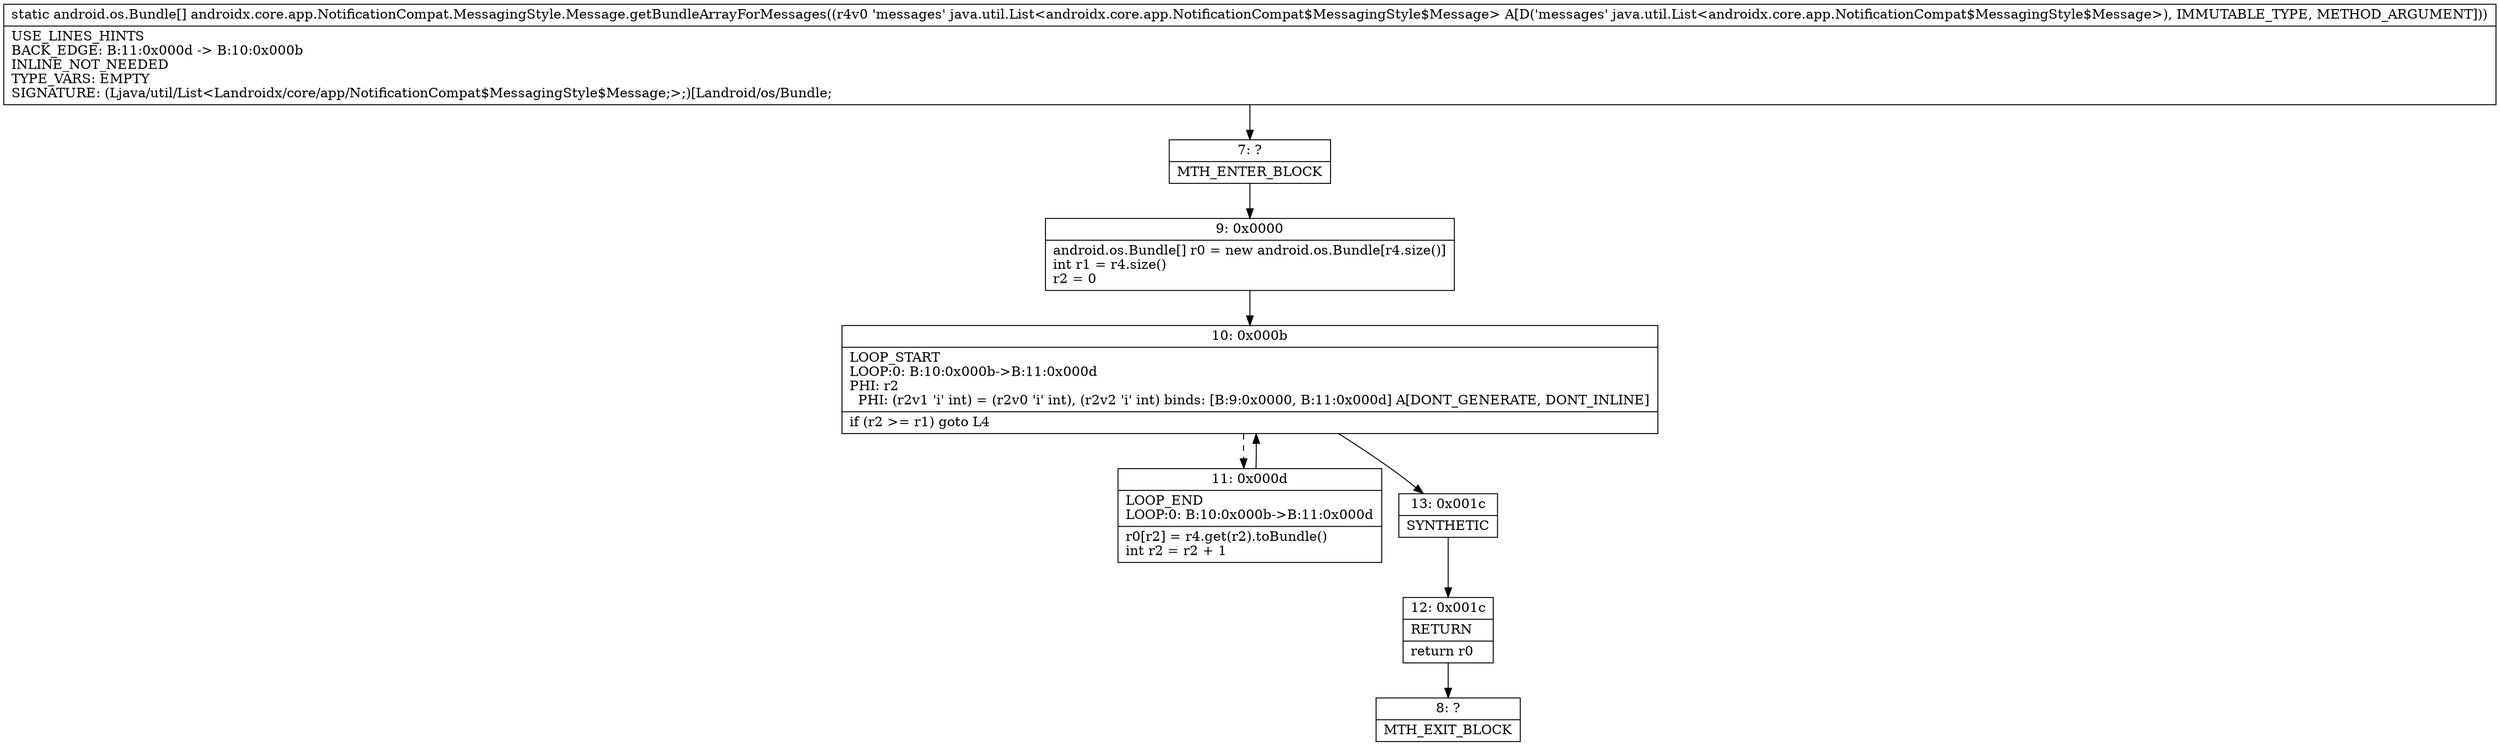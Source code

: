 digraph "CFG forandroidx.core.app.NotificationCompat.MessagingStyle.Message.getBundleArrayForMessages(Ljava\/util\/List;)[Landroid\/os\/Bundle;" {
Node_7 [shape=record,label="{7\:\ ?|MTH_ENTER_BLOCK\l}"];
Node_9 [shape=record,label="{9\:\ 0x0000|android.os.Bundle[] r0 = new android.os.Bundle[r4.size()]\lint r1 = r4.size()\lr2 = 0\l}"];
Node_10 [shape=record,label="{10\:\ 0x000b|LOOP_START\lLOOP:0: B:10:0x000b\-\>B:11:0x000d\lPHI: r2 \l  PHI: (r2v1 'i' int) = (r2v0 'i' int), (r2v2 'i' int) binds: [B:9:0x0000, B:11:0x000d] A[DONT_GENERATE, DONT_INLINE]\l|if (r2 \>= r1) goto L4\l}"];
Node_11 [shape=record,label="{11\:\ 0x000d|LOOP_END\lLOOP:0: B:10:0x000b\-\>B:11:0x000d\l|r0[r2] = r4.get(r2).toBundle()\lint r2 = r2 + 1\l}"];
Node_13 [shape=record,label="{13\:\ 0x001c|SYNTHETIC\l}"];
Node_12 [shape=record,label="{12\:\ 0x001c|RETURN\l|return r0\l}"];
Node_8 [shape=record,label="{8\:\ ?|MTH_EXIT_BLOCK\l}"];
MethodNode[shape=record,label="{static android.os.Bundle[] androidx.core.app.NotificationCompat.MessagingStyle.Message.getBundleArrayForMessages((r4v0 'messages' java.util.List\<androidx.core.app.NotificationCompat$MessagingStyle$Message\> A[D('messages' java.util.List\<androidx.core.app.NotificationCompat$MessagingStyle$Message\>), IMMUTABLE_TYPE, METHOD_ARGUMENT]))  | USE_LINES_HINTS\lBACK_EDGE: B:11:0x000d \-\> B:10:0x000b\lINLINE_NOT_NEEDED\lTYPE_VARS: EMPTY\lSIGNATURE: (Ljava\/util\/List\<Landroidx\/core\/app\/NotificationCompat$MessagingStyle$Message;\>;)[Landroid\/os\/Bundle;\l}"];
MethodNode -> Node_7;Node_7 -> Node_9;
Node_9 -> Node_10;
Node_10 -> Node_11[style=dashed];
Node_10 -> Node_13;
Node_11 -> Node_10;
Node_13 -> Node_12;
Node_12 -> Node_8;
}

